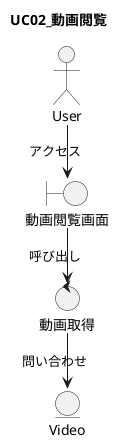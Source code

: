 @startuml UC02_動画閲覧
title UC02_動画閲覧

'Direction of diagram flow can be selected.
left to right direction


actor User
boundary 動画閲覧画面
control 動画取得
entity Video


User -> 動画閲覧画面 : アクセス
動画閲覧画面 -> 動画取得 : 呼び出し
動画取得 -> Video : 問い合わせ

@enduml